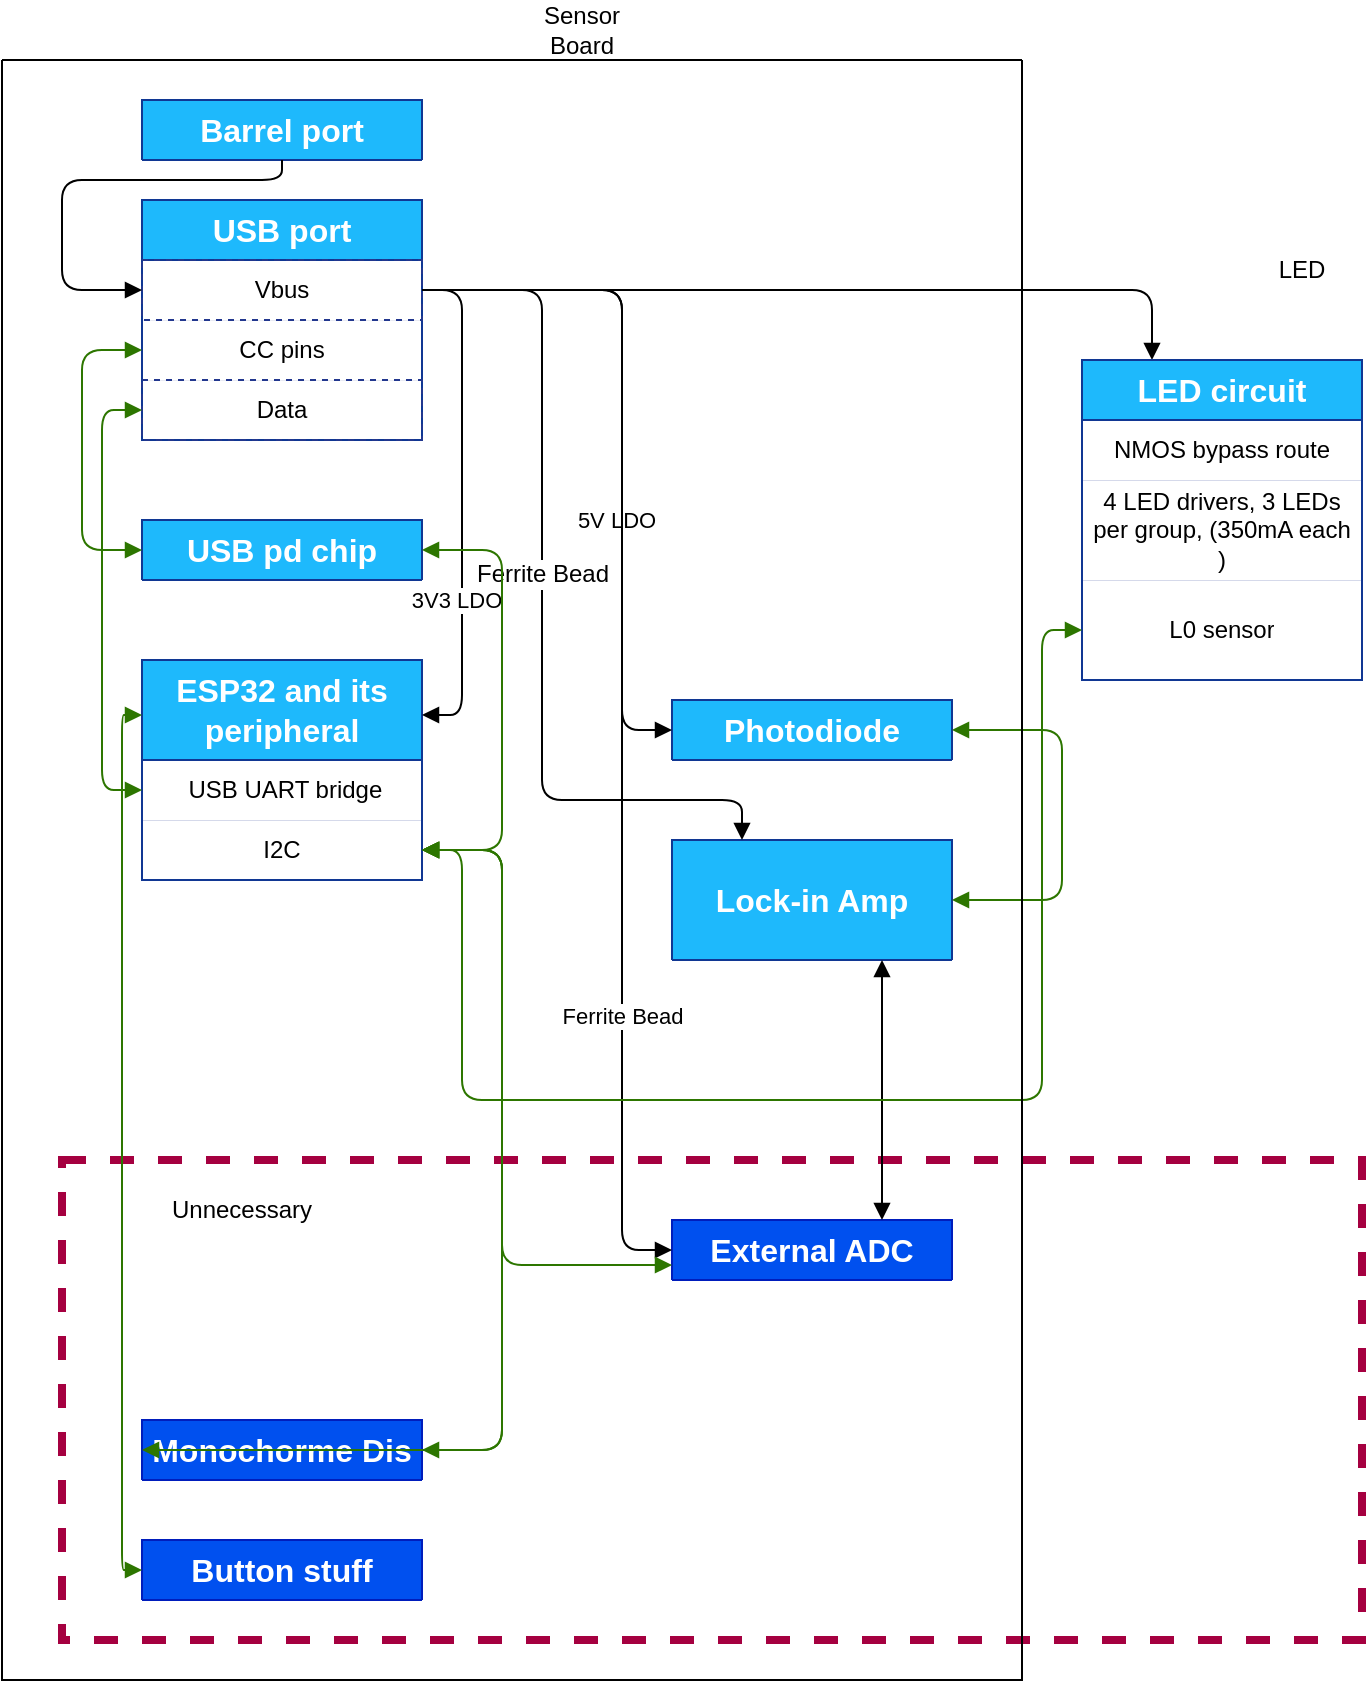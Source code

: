 <mxfile version="21.3.7" type="device">
  <diagram id="R2lEEEUBdFMjLlhIrx00" name="Page-1">
    <mxGraphModel dx="1594" dy="955" grid="1" gridSize="10" guides="1" tooltips="1" connect="1" arrows="1" fold="1" page="1" pageScale="1" pageWidth="850" pageHeight="1100" math="0" shadow="0" extFonts="Permanent Marker^https://fonts.googleapis.com/css?family=Permanent+Marker">
      <root>
        <mxCell id="0" />
        <mxCell id="1" parent="0" />
        <mxCell id="ryuG5x-wdE6FFiExPIiY-87" value="" style="rounded=0;whiteSpace=wrap;html=1;glass=0;dashed=1;strokeColor=#A50040;strokeWidth=4;fontFamily=Helvetica;fontSize=12;fontColor=#ffffff;fillColor=none;" parent="1" vertex="1">
          <mxGeometry x="80" y="610" width="650" height="240" as="geometry" />
        </mxCell>
        <mxCell id="C-vyLk0tnHw3VtMMgP7b-1" value="" style="edgeStyle=orthogonalEdgeStyle;endArrow=block;startArrow=none;endFill=1;startFill=0;entryX=0.25;entryY=0;entryDx=0;entryDy=0;exitX=1;exitY=0.5;exitDx=0;exitDy=0;fontStyle=0;elbow=vertical;jumpStyle=none;" parent="1" source="_rXH8D4Qu3JUQsmwFmiC-5" target="_rXH8D4Qu3JUQsmwFmiC-8" edge="1">
          <mxGeometry width="100" height="100" relative="1" as="geometry">
            <mxPoint x="400" y="290" as="sourcePoint" />
            <mxPoint x="540" y="265" as="targetPoint" />
          </mxGeometry>
        </mxCell>
        <mxCell id="_rXH8D4Qu3JUQsmwFmiC-4" value="&lt;b&gt;&lt;font style=&quot;font-size: 16px;&quot;&gt;USB port&lt;/font&gt;&lt;/b&gt;" style="swimlane;fontStyle=0;childLayout=stackLayout;horizontal=1;startSize=30;horizontalStack=0;resizeParent=1;resizeParentMax=0;resizeLast=0;collapsible=1;marginBottom=0;whiteSpace=wrap;html=1;fillColor=#1EB9FC;fontColor=#ffffff;strokeColor=#103793;perimeterSpacing=0;swimlaneFillColor=default;gradientColor=none;" parent="1" vertex="1">
          <mxGeometry x="120" y="130" width="140" height="120" as="geometry" />
        </mxCell>
        <mxCell id="_rXH8D4Qu3JUQsmwFmiC-5" value="Vbus" style="text;strokeColor=#22378e;fillColor=none;align=center;verticalAlign=middle;spacingLeft=4;spacingRight=4;overflow=hidden;points=[[0,0.5],[1,0.5]];portConstraint=eastwest;rotatable=0;whiteSpace=wrap;html=1;dashed=1;perimeterSpacing=0;glass=0;gradientColor=none;" parent="_rXH8D4Qu3JUQsmwFmiC-4" vertex="1">
          <mxGeometry y="30" width="140" height="30" as="geometry" />
        </mxCell>
        <mxCell id="_rXH8D4Qu3JUQsmwFmiC-6" value="CC pins" style="text;strokeColor=#22378e;fillColor=none;align=center;verticalAlign=middle;spacingLeft=4;spacingRight=4;overflow=hidden;points=[[0,0.5],[1,0.5]];portConstraint=eastwest;rotatable=0;whiteSpace=wrap;html=1;dashed=1;strokeWidth=0;glass=0;" parent="_rXH8D4Qu3JUQsmwFmiC-4" vertex="1">
          <mxGeometry y="60" width="140" height="30" as="geometry" />
        </mxCell>
        <mxCell id="_rXH8D4Qu3JUQsmwFmiC-7" value="Data" style="text;strokeColor=#22378e;fillColor=none;align=center;verticalAlign=middle;spacingLeft=4;spacingRight=4;overflow=hidden;points=[[0,0.5],[1,0.5]];portConstraint=eastwest;rotatable=0;whiteSpace=wrap;html=1;dashed=1;glass=0;" parent="_rXH8D4Qu3JUQsmwFmiC-4" vertex="1">
          <mxGeometry y="90" width="140" height="30" as="geometry" />
        </mxCell>
        <mxCell id="_rXH8D4Qu3JUQsmwFmiC-8" value="&lt;b&gt;&lt;font style=&quot;font-size: 16px;&quot;&gt;LED circuit&lt;br&gt;&lt;/font&gt;&lt;/b&gt;" style="swimlane;fontStyle=0;childLayout=stackLayout;horizontal=1;startSize=30;horizontalStack=0;resizeParent=1;resizeParentMax=0;resizeLast=0;collapsible=1;marginBottom=0;whiteSpace=wrap;html=1;fillColor=#1EB9FC;strokeColor=#103793;fontColor=#ffffff;swimlaneFillColor=default;gradientColor=none;" parent="1" vertex="1">
          <mxGeometry x="590" y="210" width="140" height="160" as="geometry" />
        </mxCell>
        <mxCell id="_rXH8D4Qu3JUQsmwFmiC-9" value="NMOS bypass route" style="text;strokeColor=#22378e;fillColor=none;align=center;verticalAlign=middle;spacingLeft=4;spacingRight=4;overflow=hidden;points=[[0,0.5],[1,0.5]];portConstraint=eastwest;rotatable=0;whiteSpace=wrap;html=1;dashed=1;strokeWidth=0;glass=0;" parent="_rXH8D4Qu3JUQsmwFmiC-8" vertex="1">
          <mxGeometry y="30" width="140" height="30" as="geometry" />
        </mxCell>
        <mxCell id="ryuG5x-wdE6FFiExPIiY-9" value="4 LED drivers, 3 LEDs per group, (350mA each&lt;br&gt;)" style="text;strokeColor=#22378e;fillColor=none;align=center;verticalAlign=middle;spacingLeft=4;spacingRight=4;overflow=hidden;points=[[0,0.5],[1,0.5]];portConstraint=eastwest;rotatable=0;whiteSpace=wrap;html=1;dashed=1;strokeWidth=0;glass=0;" parent="_rXH8D4Qu3JUQsmwFmiC-8" vertex="1">
          <mxGeometry y="60" width="140" height="50" as="geometry" />
        </mxCell>
        <mxCell id="-mqsNqtEXZ39FYvXGbTt-2" value="L0 sensor" style="text;strokeColor=#22378e;fillColor=none;align=center;verticalAlign=middle;spacingLeft=4;spacingRight=4;overflow=hidden;points=[[0,0.5],[1,0.5]];portConstraint=eastwest;rotatable=0;whiteSpace=wrap;html=1;dashed=1;strokeWidth=0;glass=0;" parent="_rXH8D4Qu3JUQsmwFmiC-8" vertex="1">
          <mxGeometry y="110" width="140" height="50" as="geometry" />
        </mxCell>
        <mxCell id="ryuG5x-wdE6FFiExPIiY-13" value="&lt;b&gt;&lt;font style=&quot;font-size: 16px;&quot;&gt;Barrel port&lt;/font&gt;&lt;/b&gt;" style="swimlane;fontStyle=0;childLayout=stackLayout;horizontal=1;startSize=60;horizontalStack=0;resizeParent=1;resizeParentMax=0;resizeLast=0;collapsible=1;marginBottom=0;whiteSpace=wrap;html=1;fillColor=#1EB9FC;strokeColor=#103793;fontColor=#ffffff;swimlaneFillColor=default;gradientColor=none;" parent="1" vertex="1">
          <mxGeometry x="120" y="80" width="140" height="30" as="geometry" />
        </mxCell>
        <mxCell id="ryuG5x-wdE6FFiExPIiY-19" value="" style="edgeStyle=orthogonalEdgeStyle;endArrow=block;startArrow=none;endFill=1;startFill=0;exitX=0.5;exitY=1;exitDx=0;exitDy=0;fontStyle=0;elbow=vertical;entryX=0;entryY=0.5;entryDx=0;entryDy=0;" parent="1" source="ryuG5x-wdE6FFiExPIiY-13" target="_rXH8D4Qu3JUQsmwFmiC-5" edge="1">
          <mxGeometry width="100" height="100" relative="1" as="geometry">
            <mxPoint x="510" y="175" as="sourcePoint" />
            <mxPoint x="90" y="190" as="targetPoint" />
            <Array as="points">
              <mxPoint x="190" y="120" />
              <mxPoint x="80" y="120" />
              <mxPoint x="80" y="175" />
            </Array>
          </mxGeometry>
        </mxCell>
        <mxCell id="ryuG5x-wdE6FFiExPIiY-22" value="&lt;b&gt;&lt;font style=&quot;font-size: 16px;&quot;&gt;ESP32 and its peripheral&lt;/font&gt;&lt;/b&gt;" style="swimlane;fontStyle=0;childLayout=stackLayout;horizontal=1;startSize=50;horizontalStack=0;resizeParent=1;resizeParentMax=0;resizeLast=0;collapsible=1;marginBottom=0;whiteSpace=wrap;html=1;fillColor=#1EB9FC;strokeColor=#103793;fontColor=#ffffff;swimlaneFillColor=default;gradientColor=none;" parent="1" vertex="1">
          <mxGeometry x="120" y="360" width="140" height="110" as="geometry" />
        </mxCell>
        <mxCell id="ryuG5x-wdE6FFiExPIiY-23" value="&amp;nbsp;USB UART bridge" style="text;strokeColor=#22378e;fillColor=none;align=center;verticalAlign=middle;spacingLeft=4;spacingRight=4;overflow=hidden;points=[[0,0.5],[1,0.5]];portConstraint=eastwest;rotatable=0;whiteSpace=wrap;html=1;shadow=0;dashed=1;strokeWidth=0;glass=0;" parent="ryuG5x-wdE6FFiExPIiY-22" vertex="1">
          <mxGeometry y="50" width="140" height="30" as="geometry" />
        </mxCell>
        <mxCell id="ryuG5x-wdE6FFiExPIiY-75" value="I2C" style="text;strokeColor=#22378e;fillColor=none;align=center;verticalAlign=middle;spacingLeft=4;spacingRight=4;overflow=hidden;points=[[0,0.5],[1,0.5]];portConstraint=eastwest;rotatable=0;whiteSpace=wrap;html=1;shadow=0;dashed=1;strokeWidth=0;glass=0;" parent="ryuG5x-wdE6FFiExPIiY-22" vertex="1">
          <mxGeometry y="80" width="140" height="30" as="geometry" />
        </mxCell>
        <mxCell id="ryuG5x-wdE6FFiExPIiY-26" value="" style="edgeStyle=elbowEdgeStyle;endArrow=block;startArrow=none;endFill=1;startFill=0;exitX=1;exitY=0.5;exitDx=0;exitDy=0;fontStyle=0;entryX=1;entryY=0.25;entryDx=0;entryDy=0;" parent="1" source="_rXH8D4Qu3JUQsmwFmiC-5" target="ryuG5x-wdE6FFiExPIiY-22" edge="1">
          <mxGeometry width="100" height="100" relative="1" as="geometry">
            <mxPoint x="270" y="185" as="sourcePoint" />
            <mxPoint x="270" y="380" as="targetPoint" />
            <Array as="points">
              <mxPoint x="280" y="340" />
              <mxPoint x="120" y="360" />
              <mxPoint x="40" y="350" />
              <mxPoint x="40" y="340" />
              <mxPoint x="280" y="350" />
              <mxPoint x="280" y="380" />
              <mxPoint x="300" y="320" />
            </Array>
          </mxGeometry>
        </mxCell>
        <mxCell id="ryuG5x-wdE6FFiExPIiY-27" value="3V3 LDO" style="edgeLabel;html=1;align=center;verticalAlign=middle;resizable=0;points=[];" parent="ryuG5x-wdE6FFiExPIiY-26" vertex="1" connectable="0">
          <mxGeometry x="0.387" y="-3" relative="1" as="geometry">
            <mxPoint as="offset" />
          </mxGeometry>
        </mxCell>
        <mxCell id="ryuG5x-wdE6FFiExPIiY-28" value="&lt;b&gt;&lt;font style=&quot;font-size: 16px;&quot;&gt;USB pd chip&lt;/font&gt;&lt;/b&gt;" style="swimlane;fontStyle=0;childLayout=stackLayout;horizontal=1;startSize=60;horizontalStack=0;resizeParent=1;resizeParentMax=0;resizeLast=0;collapsible=1;marginBottom=0;whiteSpace=wrap;html=1;fillColor=#1EB9FC;strokeColor=#103793;fontColor=#ffffff;swimlaneFillColor=default;gradientColor=none;" parent="1" vertex="1">
          <mxGeometry x="120" y="290" width="140" height="30" as="geometry" />
        </mxCell>
        <mxCell id="ryuG5x-wdE6FFiExPIiY-32" value="" style="edgeStyle=elbowEdgeStyle;endArrow=block;startArrow=block;endFill=1;startFill=1;entryX=0;entryY=0.5;entryDx=0;entryDy=0;exitX=0;exitY=0.5;exitDx=0;exitDy=0;fontStyle=0;fillColor=#60a917;strokeColor=#2D7600;" parent="1" source="_rXH8D4Qu3JUQsmwFmiC-6" target="ryuG5x-wdE6FFiExPIiY-28" edge="1">
          <mxGeometry width="100" height="100" relative="1" as="geometry">
            <mxPoint x="130" y="185" as="sourcePoint" />
            <mxPoint x="130" y="425" as="targetPoint" />
            <Array as="points">
              <mxPoint x="90" y="250" />
            </Array>
          </mxGeometry>
        </mxCell>
        <mxCell id="ryuG5x-wdE6FFiExPIiY-48" value="&lt;b&gt;&lt;font style=&quot;font-size: 16px;&quot;&gt;Lock-in Amp&lt;br&gt;&lt;/font&gt;&lt;/b&gt;" style="swimlane;fontStyle=0;childLayout=stackLayout;horizontal=1;startSize=60;horizontalStack=0;resizeParent=1;resizeParentMax=0;resizeLast=0;collapsible=1;marginBottom=0;whiteSpace=wrap;html=1;fillColor=#1EB9FC;strokeColor=#103793;fontColor=#ffffff;swimlaneFillColor=default;gradientColor=none;" parent="1" vertex="1">
          <mxGeometry x="385" y="450" width="140" height="60" as="geometry" />
        </mxCell>
        <mxCell id="ryuG5x-wdE6FFiExPIiY-54" value="" style="edgeStyle=orthogonalEdgeStyle;endArrow=block;startArrow=none;endFill=1;startFill=0;exitX=1;exitY=0.5;exitDx=0;exitDy=0;fontStyle=0;elbow=vertical;entryX=0.25;entryY=0;entryDx=0;entryDy=0;" parent="1" source="_rXH8D4Qu3JUQsmwFmiC-5" target="ryuG5x-wdE6FFiExPIiY-48" edge="1">
          <mxGeometry width="100" height="100" relative="1" as="geometry">
            <mxPoint x="270" y="185" as="sourcePoint" />
            <mxPoint x="370" y="320" as="targetPoint" />
            <Array as="points">
              <mxPoint x="320" y="175" />
              <mxPoint x="320" y="430" />
              <mxPoint x="420" y="430" />
            </Array>
          </mxGeometry>
        </mxCell>
        <mxCell id="ryuG5x-wdE6FFiExPIiY-66" value="Ferrite Bead" style="edgeLabel;html=1;align=center;verticalAlign=middle;resizable=0;points=[];fontSize=12;fontFamily=Helvetica;fontColor=default;" parent="ryuG5x-wdE6FFiExPIiY-54" vertex="1" connectable="0">
          <mxGeometry x="-0.073" relative="1" as="geometry">
            <mxPoint as="offset" />
          </mxGeometry>
        </mxCell>
        <mxCell id="ryuG5x-wdE6FFiExPIiY-63" value="&lt;b&gt;&lt;font style=&quot;font-size: 16px;&quot;&gt;Photodiode&lt;br&gt;&lt;/font&gt;&lt;/b&gt;" style="swimlane;fontStyle=0;childLayout=stackLayout;horizontal=1;startSize=60;horizontalStack=0;resizeParent=1;resizeParentMax=0;resizeLast=0;collapsible=1;marginBottom=0;whiteSpace=wrap;html=1;fillColor=#1EB9FC;strokeColor=#103793;fontColor=#ffffff;swimlaneFillColor=default;gradientColor=none;" parent="1" vertex="1">
          <mxGeometry x="385" y="380" width="140" height="30" as="geometry" />
        </mxCell>
        <mxCell id="ryuG5x-wdE6FFiExPIiY-72" value="" style="edgeStyle=elbowEdgeStyle;endArrow=block;startArrow=none;endFill=1;startFill=0;entryX=0;entryY=0.5;entryDx=0;entryDy=0;exitX=1;exitY=0.5;exitDx=0;exitDy=0;fontStyle=0;jumpStyle=none;" parent="1" source="_rXH8D4Qu3JUQsmwFmiC-5" target="ryuG5x-wdE6FFiExPIiY-63" edge="1">
          <mxGeometry width="100" height="100" relative="1" as="geometry">
            <mxPoint x="270" y="185" as="sourcePoint" />
            <mxPoint x="270" y="485" as="targetPoint" />
            <Array as="points">
              <mxPoint x="360" y="260" />
              <mxPoint x="310" y="330" />
            </Array>
          </mxGeometry>
        </mxCell>
        <mxCell id="ryuG5x-wdE6FFiExPIiY-73" value="5V LDO" style="edgeLabel;html=1;align=center;verticalAlign=middle;resizable=0;points=[];" parent="ryuG5x-wdE6FFiExPIiY-72" vertex="1" connectable="0">
          <mxGeometry x="0.387" y="-3" relative="1" as="geometry">
            <mxPoint y="-25" as="offset" />
          </mxGeometry>
        </mxCell>
        <mxCell id="ryuG5x-wdE6FFiExPIiY-74" value="" style="edgeStyle=elbowEdgeStyle;endArrow=block;startArrow=block;endFill=1;startFill=1;entryX=1;entryY=0.5;entryDx=0;entryDy=0;exitX=1;exitY=0.5;exitDx=0;exitDy=0;fontStyle=0;fillColor=#60a917;strokeColor=#2D7600;" parent="1" source="ryuG5x-wdE6FFiExPIiY-63" target="ryuG5x-wdE6FFiExPIiY-48" edge="1">
          <mxGeometry width="100" height="100" relative="1" as="geometry">
            <mxPoint x="630" y="390" as="sourcePoint" />
            <mxPoint x="630" y="505" as="targetPoint" />
            <Array as="points">
              <mxPoint x="580" y="430" />
            </Array>
          </mxGeometry>
        </mxCell>
        <mxCell id="ryuG5x-wdE6FFiExPIiY-76" value="&lt;b&gt;&lt;font style=&quot;font-size: 16px;&quot;&gt;External ADC&lt;/font&gt;&lt;/b&gt;" style="swimlane;fontStyle=0;childLayout=stackLayout;horizontal=1;startSize=60;horizontalStack=0;resizeParent=1;resizeParentMax=0;resizeLast=0;collapsible=1;marginBottom=0;whiteSpace=wrap;html=1;fillColor=#0050ef;strokeColor=#001DBC;fontColor=#ffffff;swimlaneFillColor=default;" parent="1" vertex="1">
          <mxGeometry x="385" y="640" width="140" height="30" as="geometry" />
        </mxCell>
        <mxCell id="ryuG5x-wdE6FFiExPIiY-77" value="" style="edgeStyle=elbowEdgeStyle;endArrow=block;startArrow=block;endFill=1;startFill=1;entryX=0.75;entryY=1;entryDx=0;entryDy=0;exitX=0.75;exitY=0;exitDx=0;exitDy=0;fontStyle=0;" parent="1" source="ryuG5x-wdE6FFiExPIiY-76" target="ryuG5x-wdE6FFiExPIiY-48" edge="1">
          <mxGeometry width="100" height="100" relative="1" as="geometry">
            <mxPoint x="535" y="405" as="sourcePoint" />
            <mxPoint x="535" y="490" as="targetPoint" />
            <Array as="points" />
          </mxGeometry>
        </mxCell>
        <mxCell id="ryuG5x-wdE6FFiExPIiY-78" value="" style="edgeStyle=elbowEdgeStyle;endArrow=block;startArrow=none;endFill=1;startFill=0;exitX=1;exitY=0.5;exitDx=0;exitDy=0;fontStyle=0;jumpStyle=none;entryX=0;entryY=0.5;entryDx=0;entryDy=0;" parent="1" source="_rXH8D4Qu3JUQsmwFmiC-5" target="ryuG5x-wdE6FFiExPIiY-76" edge="1">
          <mxGeometry width="100" height="100" relative="1" as="geometry">
            <mxPoint x="270" y="185" as="sourcePoint" />
            <mxPoint x="350" y="500" as="targetPoint" />
            <Array as="points">
              <mxPoint x="360" y="450" />
              <mxPoint x="370" y="270" />
              <mxPoint x="320" y="340" />
            </Array>
          </mxGeometry>
        </mxCell>
        <mxCell id="ryuG5x-wdE6FFiExPIiY-79" value="Ferrite Bead" style="edgeLabel;html=1;align=center;verticalAlign=middle;resizable=0;points=[];" parent="ryuG5x-wdE6FFiExPIiY-78" vertex="1" connectable="0">
          <mxGeometry x="0.387" y="-3" relative="1" as="geometry">
            <mxPoint x="3" y="43" as="offset" />
          </mxGeometry>
        </mxCell>
        <mxCell id="ryuG5x-wdE6FFiExPIiY-82" value="" style="edgeStyle=elbowEdgeStyle;endArrow=block;startArrow=block;endFill=1;startFill=1;entryX=0;entryY=0.75;entryDx=0;entryDy=0;exitX=1;exitY=0.5;exitDx=0;exitDy=0;fontStyle=0;fillColor=#60a917;strokeColor=#2D7600;" parent="1" source="ryuG5x-wdE6FFiExPIiY-75" target="ryuG5x-wdE6FFiExPIiY-76" edge="1">
          <mxGeometry width="100" height="100" relative="1" as="geometry">
            <mxPoint x="310" y="430" as="sourcePoint" />
            <mxPoint x="310" y="530" as="targetPoint" />
            <Array as="points">
              <mxPoint x="300" y="500" />
            </Array>
          </mxGeometry>
        </mxCell>
        <mxCell id="ryuG5x-wdE6FFiExPIiY-83" value="" style="edgeStyle=elbowEdgeStyle;endArrow=block;startArrow=block;endFill=1;startFill=1;entryX=1;entryY=0.5;entryDx=0;entryDy=0;exitX=1;exitY=0.5;exitDx=0;exitDy=0;fontStyle=0;fillColor=#60a917;strokeColor=#2D7600;" parent="1" source="ryuG5x-wdE6FFiExPIiY-28" target="ryuG5x-wdE6FFiExPIiY-75" edge="1">
          <mxGeometry width="100" height="100" relative="1" as="geometry">
            <mxPoint x="130" y="215" as="sourcePoint" />
            <mxPoint x="130" y="315" as="targetPoint" />
            <Array as="points">
              <mxPoint x="300" y="390" />
            </Array>
          </mxGeometry>
        </mxCell>
        <mxCell id="ryuG5x-wdE6FFiExPIiY-84" value="" style="edgeStyle=elbowEdgeStyle;endArrow=block;startArrow=block;endFill=1;startFill=1;entryX=0;entryY=0.5;entryDx=0;entryDy=0;exitX=0;exitY=0.5;exitDx=0;exitDy=0;fontStyle=0;fillColor=#60a917;strokeColor=#2D7600;" parent="1" source="_rXH8D4Qu3JUQsmwFmiC-7" target="ryuG5x-wdE6FFiExPIiY-23" edge="1">
          <mxGeometry width="100" height="100" relative="1" as="geometry">
            <mxPoint x="130" y="215" as="sourcePoint" />
            <mxPoint x="130" y="315" as="targetPoint" />
            <Array as="points">
              <mxPoint x="100" y="260" />
            </Array>
          </mxGeometry>
        </mxCell>
        <mxCell id="ryuG5x-wdE6FFiExPIiY-85" value="&lt;b&gt;&lt;font style=&quot;font-size: 16px;&quot;&gt;Monochorme Dis&lt;/font&gt;&lt;/b&gt;" style="swimlane;fontStyle=0;childLayout=stackLayout;horizontal=1;startSize=60;horizontalStack=0;resizeParent=1;resizeParentMax=0;resizeLast=0;collapsible=1;marginBottom=0;whiteSpace=wrap;html=1;fillColor=#0050ef;strokeColor=#001DBC;fontColor=#ffffff;swimlaneFillColor=default;" parent="1" vertex="1">
          <mxGeometry x="120" y="740" width="140" height="30" as="geometry" />
        </mxCell>
        <mxCell id="ryuG5x-wdE6FFiExPIiY-86" value="" style="edgeStyle=elbowEdgeStyle;endArrow=block;startArrow=block;endFill=1;startFill=1;entryX=0;entryY=0.5;entryDx=0;entryDy=0;exitX=1;exitY=0.5;exitDx=0;exitDy=0;fontStyle=0;fillColor=#60a917;strokeColor=#2D7600;" parent="1" source="ryuG5x-wdE6FFiExPIiY-75" target="ryuG5x-wdE6FFiExPIiY-85" edge="1">
          <mxGeometry width="100" height="100" relative="1" as="geometry">
            <mxPoint x="270" y="465" as="sourcePoint" />
            <mxPoint x="395" y="573" as="targetPoint" />
            <Array as="points">
              <mxPoint x="300" y="560" />
            </Array>
          </mxGeometry>
        </mxCell>
        <mxCell id="ryuG5x-wdE6FFiExPIiY-88" value="Unnecessary" style="text;html=1;strokeColor=none;fillColor=none;align=center;verticalAlign=middle;whiteSpace=wrap;rounded=0;fontSize=12;fontFamily=Helvetica;fontColor=default;" parent="1" vertex="1">
          <mxGeometry x="140" y="620" width="60" height="30" as="geometry" />
        </mxCell>
        <mxCell id="ryuG5x-wdE6FFiExPIiY-89" value="&lt;b&gt;&lt;font style=&quot;font-size: 16px;&quot;&gt;Button stuff&lt;/font&gt;&lt;/b&gt;" style="swimlane;fontStyle=0;childLayout=stackLayout;horizontal=1;startSize=60;horizontalStack=0;resizeParent=1;resizeParentMax=0;resizeLast=0;collapsible=1;marginBottom=0;whiteSpace=wrap;html=1;fillColor=#0050ef;strokeColor=#001DBC;fontColor=#ffffff;swimlaneFillColor=default;" parent="1" vertex="1">
          <mxGeometry x="120" y="800" width="140" height="30" as="geometry" />
        </mxCell>
        <mxCell id="ryuG5x-wdE6FFiExPIiY-93" value="" style="edgeStyle=elbowEdgeStyle;endArrow=block;startArrow=block;endFill=1;startFill=1;entryX=0;entryY=0.5;entryDx=0;entryDy=0;exitX=0;exitY=0.25;exitDx=0;exitDy=0;fontStyle=0;fillColor=#60a917;strokeColor=#2D7600;" parent="1" source="ryuG5x-wdE6FFiExPIiY-22" target="ryuG5x-wdE6FFiExPIiY-89" edge="1">
          <mxGeometry width="100" height="100" relative="1" as="geometry">
            <mxPoint x="130" y="245" as="sourcePoint" />
            <mxPoint x="130" y="435" as="targetPoint" />
            <Array as="points">
              <mxPoint x="110" y="270" />
            </Array>
          </mxGeometry>
        </mxCell>
        <mxCell id="-mqsNqtEXZ39FYvXGbTt-1" value="" style="edgeStyle=elbowEdgeStyle;endArrow=block;startArrow=block;endFill=1;startFill=1;entryX=1;entryY=0.5;entryDx=0;entryDy=0;exitX=1;exitY=0.5;exitDx=0;exitDy=0;fontStyle=0;fillColor=#60a917;strokeColor=#2D7600;" parent="1" source="ryuG5x-wdE6FFiExPIiY-75" target="ryuG5x-wdE6FFiExPIiY-85" edge="1">
          <mxGeometry width="100" height="100" relative="1" as="geometry">
            <mxPoint x="270" y="465" as="sourcePoint" />
            <mxPoint x="395" y="573" as="targetPoint" />
            <Array as="points">
              <mxPoint x="300" y="560" />
            </Array>
          </mxGeometry>
        </mxCell>
        <mxCell id="-mqsNqtEXZ39FYvXGbTt-3" value="" style="edgeStyle=orthogonalEdgeStyle;endArrow=block;startArrow=block;endFill=1;startFill=1;exitX=1;exitY=0.5;exitDx=0;exitDy=0;fontStyle=0;fillColor=#60a917;strokeColor=#2D7600;entryX=0;entryY=0.5;entryDx=0;entryDy=0;" parent="1" source="ryuG5x-wdE6FFiExPIiY-75" target="-mqsNqtEXZ39FYvXGbTt-2" edge="1">
          <mxGeometry width="100" height="100" relative="1" as="geometry">
            <mxPoint x="270" y="465" as="sourcePoint" />
            <mxPoint x="550" y="350" as="targetPoint" />
            <Array as="points">
              <mxPoint x="280" y="455" />
              <mxPoint x="280" y="580" />
              <mxPoint x="570" y="580" />
              <mxPoint x="570" y="345" />
            </Array>
          </mxGeometry>
        </mxCell>
        <mxCell id="ghzvXISsuJLk5bbaN-Go-6" value="" style="swimlane;startSize=0;" vertex="1" parent="1">
          <mxGeometry x="50" y="60" width="510" height="810" as="geometry" />
        </mxCell>
        <mxCell id="ghzvXISsuJLk5bbaN-Go-7" value="Sensor Board" style="text;html=1;strokeColor=none;fillColor=none;align=center;verticalAlign=middle;whiteSpace=wrap;rounded=0;" vertex="1" parent="1">
          <mxGeometry x="310" y="30" width="60" height="30" as="geometry" />
        </mxCell>
        <mxCell id="ghzvXISsuJLk5bbaN-Go-8" value="LED" style="text;html=1;strokeColor=none;fillColor=none;align=center;verticalAlign=middle;whiteSpace=wrap;rounded=0;" vertex="1" parent="1">
          <mxGeometry x="670" y="150" width="60" height="30" as="geometry" />
        </mxCell>
      </root>
    </mxGraphModel>
  </diagram>
</mxfile>
